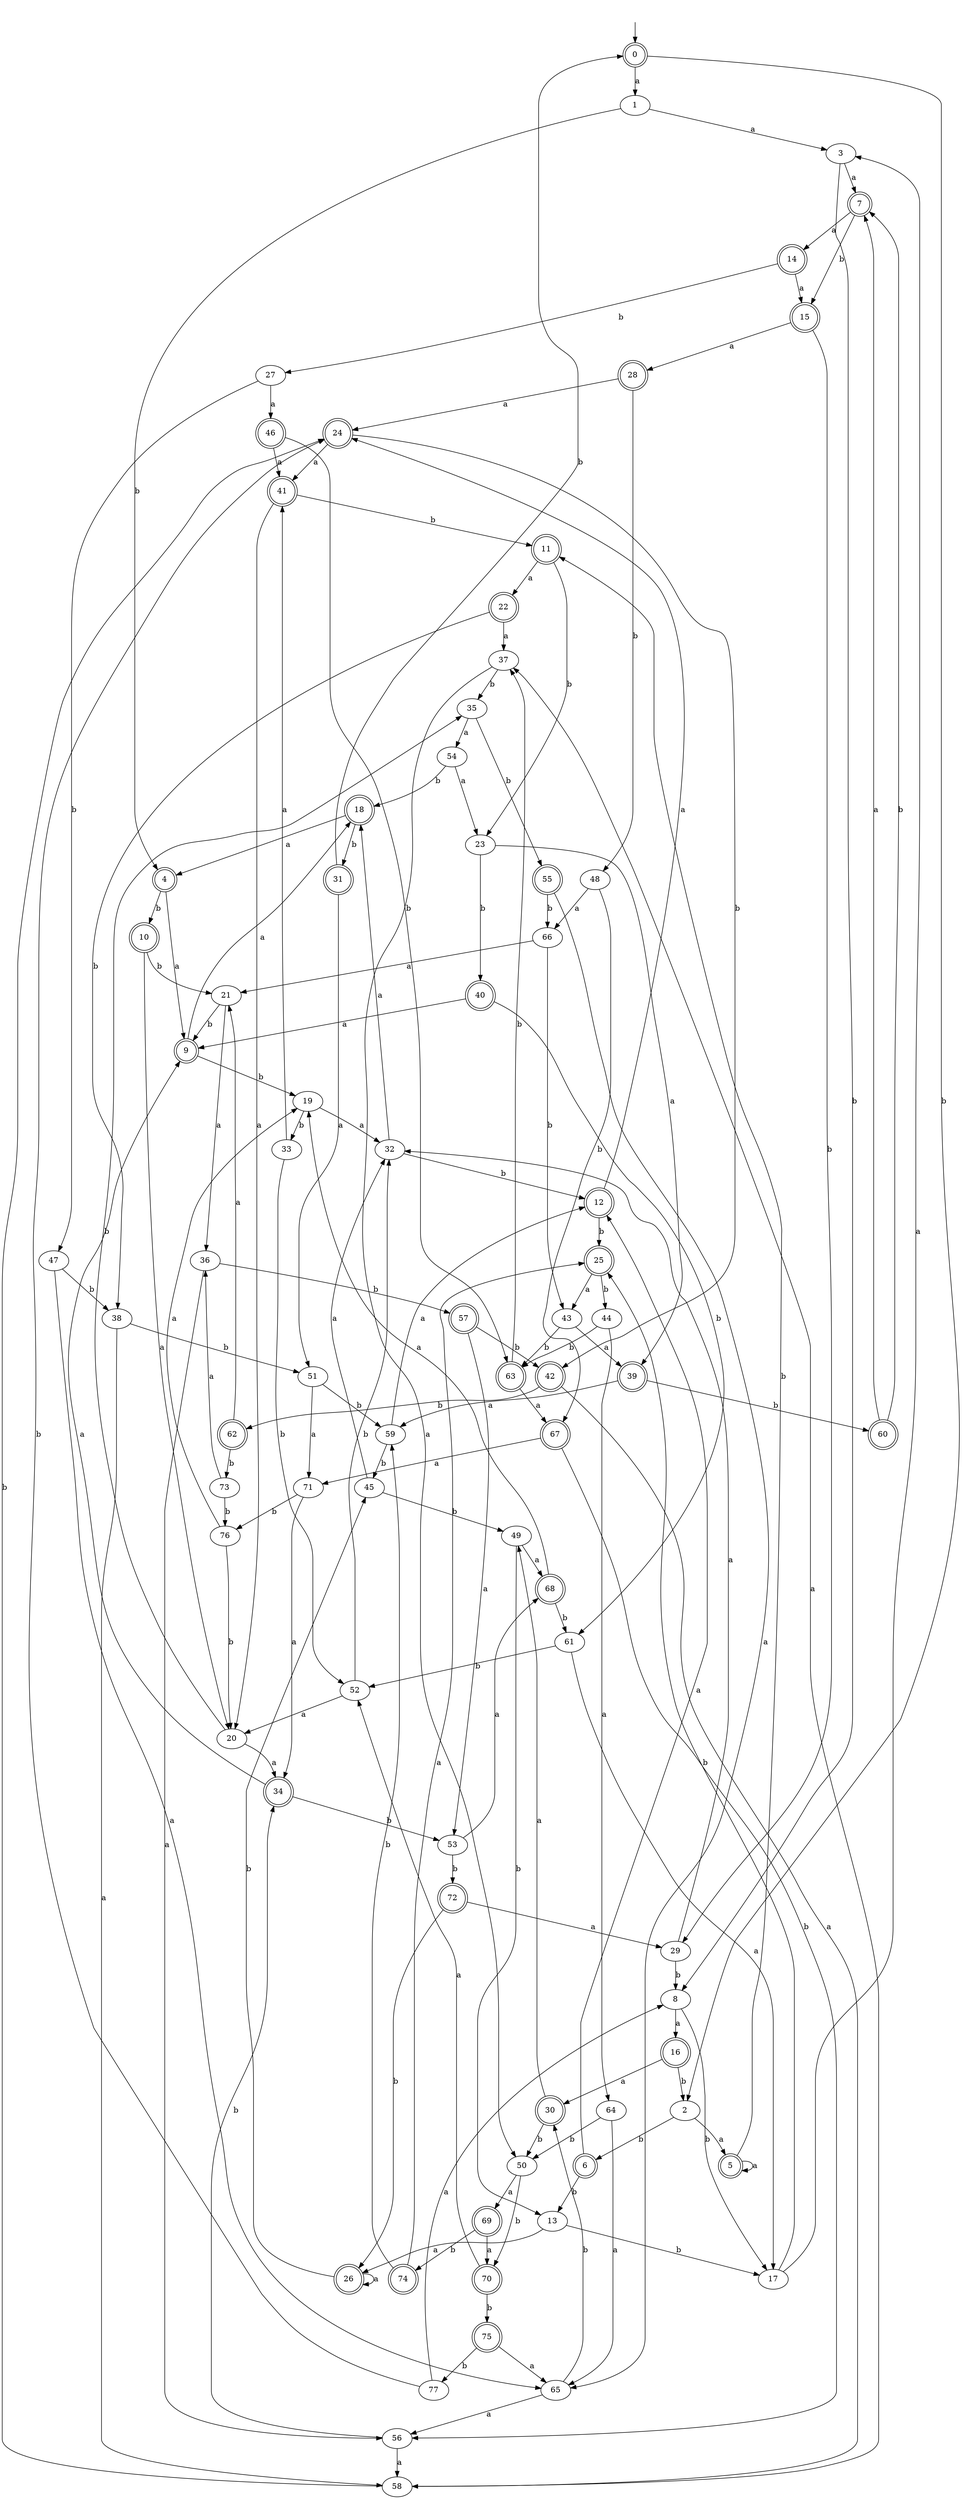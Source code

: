 digraph RandomDFA {
  __start0 [label="", shape=none];
  __start0 -> 0 [label=""];
  0 [shape=circle] [shape=doublecircle]
  0 -> 1 [label="a"]
  0 -> 2 [label="b"]
  1
  1 -> 3 [label="a"]
  1 -> 4 [label="b"]
  2
  2 -> 5 [label="a"]
  2 -> 6 [label="b"]
  3
  3 -> 7 [label="a"]
  3 -> 8 [label="b"]
  4 [shape=doublecircle]
  4 -> 9 [label="a"]
  4 -> 10 [label="b"]
  5 [shape=doublecircle]
  5 -> 5 [label="a"]
  5 -> 11 [label="b"]
  6 [shape=doublecircle]
  6 -> 12 [label="a"]
  6 -> 13 [label="b"]
  7 [shape=doublecircle]
  7 -> 14 [label="a"]
  7 -> 15 [label="b"]
  8
  8 -> 16 [label="a"]
  8 -> 17 [label="b"]
  9 [shape=doublecircle]
  9 -> 18 [label="a"]
  9 -> 19 [label="b"]
  10 [shape=doublecircle]
  10 -> 20 [label="a"]
  10 -> 21 [label="b"]
  11 [shape=doublecircle]
  11 -> 22 [label="a"]
  11 -> 23 [label="b"]
  12 [shape=doublecircle]
  12 -> 24 [label="a"]
  12 -> 25 [label="b"]
  13
  13 -> 26 [label="a"]
  13 -> 17 [label="b"]
  14 [shape=doublecircle]
  14 -> 15 [label="a"]
  14 -> 27 [label="b"]
  15 [shape=doublecircle]
  15 -> 28 [label="a"]
  15 -> 29 [label="b"]
  16 [shape=doublecircle]
  16 -> 30 [label="a"]
  16 -> 2 [label="b"]
  17
  17 -> 3 [label="a"]
  17 -> 25 [label="b"]
  18 [shape=doublecircle]
  18 -> 4 [label="a"]
  18 -> 31 [label="b"]
  19
  19 -> 32 [label="a"]
  19 -> 33 [label="b"]
  20
  20 -> 34 [label="a"]
  20 -> 35 [label="b"]
  21
  21 -> 36 [label="a"]
  21 -> 9 [label="b"]
  22 [shape=doublecircle]
  22 -> 37 [label="a"]
  22 -> 38 [label="b"]
  23
  23 -> 39 [label="a"]
  23 -> 40 [label="b"]
  24 [shape=doublecircle]
  24 -> 41 [label="a"]
  24 -> 42 [label="b"]
  25 [shape=doublecircle]
  25 -> 43 [label="a"]
  25 -> 44 [label="b"]
  26 [shape=doublecircle]
  26 -> 26 [label="a"]
  26 -> 45 [label="b"]
  27
  27 -> 46 [label="a"]
  27 -> 47 [label="b"]
  28 [shape=doublecircle]
  28 -> 24 [label="a"]
  28 -> 48 [label="b"]
  29
  29 -> 32 [label="a"]
  29 -> 8 [label="b"]
  30 [shape=doublecircle]
  30 -> 49 [label="a"]
  30 -> 50 [label="b"]
  31 [shape=doublecircle]
  31 -> 51 [label="a"]
  31 -> 0 [label="b"]
  32
  32 -> 18 [label="a"]
  32 -> 12 [label="b"]
  33
  33 -> 41 [label="a"]
  33 -> 52 [label="b"]
  34 [shape=doublecircle]
  34 -> 9 [label="a"]
  34 -> 53 [label="b"]
  35
  35 -> 54 [label="a"]
  35 -> 55 [label="b"]
  36
  36 -> 56 [label="a"]
  36 -> 57 [label="b"]
  37
  37 -> 50 [label="a"]
  37 -> 35 [label="b"]
  38
  38 -> 58 [label="a"]
  38 -> 51 [label="b"]
  39 [shape=doublecircle]
  39 -> 59 [label="a"]
  39 -> 60 [label="b"]
  40 [shape=doublecircle]
  40 -> 9 [label="a"]
  40 -> 61 [label="b"]
  41 [shape=doublecircle]
  41 -> 20 [label="a"]
  41 -> 11 [label="b"]
  42 [shape=doublecircle]
  42 -> 58 [label="a"]
  42 -> 62 [label="b"]
  43
  43 -> 39 [label="a"]
  43 -> 63 [label="b"]
  44
  44 -> 64 [label="a"]
  44 -> 63 [label="b"]
  45
  45 -> 32 [label="a"]
  45 -> 49 [label="b"]
  46 [shape=doublecircle]
  46 -> 41 [label="a"]
  46 -> 63 [label="b"]
  47
  47 -> 65 [label="a"]
  47 -> 38 [label="b"]
  48
  48 -> 66 [label="a"]
  48 -> 67 [label="b"]
  49
  49 -> 68 [label="a"]
  49 -> 13 [label="b"]
  50
  50 -> 69 [label="a"]
  50 -> 70 [label="b"]
  51
  51 -> 71 [label="a"]
  51 -> 59 [label="b"]
  52
  52 -> 20 [label="a"]
  52 -> 32 [label="b"]
  53
  53 -> 68 [label="a"]
  53 -> 72 [label="b"]
  54
  54 -> 23 [label="a"]
  54 -> 18 [label="b"]
  55 [shape=doublecircle]
  55 -> 65 [label="a"]
  55 -> 66 [label="b"]
  56
  56 -> 58 [label="a"]
  56 -> 34 [label="b"]
  57 [shape=doublecircle]
  57 -> 53 [label="a"]
  57 -> 42 [label="b"]
  58
  58 -> 37 [label="a"]
  58 -> 24 [label="b"]
  59
  59 -> 12 [label="a"]
  59 -> 45 [label="b"]
  60 [shape=doublecircle]
  60 -> 7 [label="a"]
  60 -> 7 [label="b"]
  61
  61 -> 17 [label="a"]
  61 -> 52 [label="b"]
  62 [shape=doublecircle]
  62 -> 21 [label="a"]
  62 -> 73 [label="b"]
  63 [shape=doublecircle]
  63 -> 67 [label="a"]
  63 -> 37 [label="b"]
  64
  64 -> 65 [label="a"]
  64 -> 50 [label="b"]
  65
  65 -> 56 [label="a"]
  65 -> 30 [label="b"]
  66
  66 -> 21 [label="a"]
  66 -> 43 [label="b"]
  67 [shape=doublecircle]
  67 -> 71 [label="a"]
  67 -> 56 [label="b"]
  68 [shape=doublecircle]
  68 -> 19 [label="a"]
  68 -> 61 [label="b"]
  69 [shape=doublecircle]
  69 -> 70 [label="a"]
  69 -> 74 [label="b"]
  70 [shape=doublecircle]
  70 -> 52 [label="a"]
  70 -> 75 [label="b"]
  71
  71 -> 34 [label="a"]
  71 -> 76 [label="b"]
  72 [shape=doublecircle]
  72 -> 29 [label="a"]
  72 -> 26 [label="b"]
  73
  73 -> 36 [label="a"]
  73 -> 76 [label="b"]
  74 [shape=doublecircle]
  74 -> 25 [label="a"]
  74 -> 59 [label="b"]
  75 [shape=doublecircle]
  75 -> 65 [label="a"]
  75 -> 77 [label="b"]
  76
  76 -> 19 [label="a"]
  76 -> 20 [label="b"]
  77
  77 -> 8 [label="a"]
  77 -> 24 [label="b"]
}
